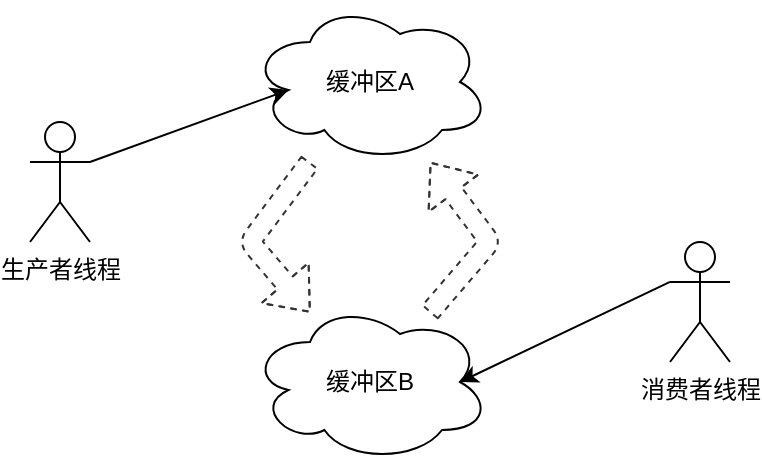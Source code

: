 <mxfile version="13.11.0" type="github"><diagram id="CB4A-OiyVOFxX1hlrwkz" name="Page-1"><mxGraphModel dx="946" dy="515" grid="1" gridSize="10" guides="1" tooltips="1" connect="1" arrows="1" fold="1" page="1" pageScale="1" pageWidth="827" pageHeight="1169" math="0" shadow="0"><root><mxCell id="0"/><mxCell id="1" parent="0"/><mxCell id="sOE_rd0oP15liOT2k4gS-1" value="生产者线程" style="shape=umlActor;verticalLabelPosition=bottom;verticalAlign=top;html=1;outlineConnect=0;" vertex="1" parent="1"><mxGeometry x="130" y="140" width="30" height="60" as="geometry"/></mxCell><mxCell id="sOE_rd0oP15liOT2k4gS-2" value="缓冲区A" style="ellipse;shape=cloud;whiteSpace=wrap;html=1;" vertex="1" parent="1"><mxGeometry x="240" y="80" width="120" height="80" as="geometry"/></mxCell><mxCell id="sOE_rd0oP15liOT2k4gS-3" value="消费者线程" style="shape=umlActor;verticalLabelPosition=bottom;verticalAlign=top;html=1;outlineConnect=0;" vertex="1" parent="1"><mxGeometry x="450" y="200" width="30" height="60" as="geometry"/></mxCell><mxCell id="sOE_rd0oP15liOT2k4gS-4" value="缓冲区B" style="ellipse;shape=cloud;whiteSpace=wrap;html=1;" vertex="1" parent="1"><mxGeometry x="240" y="230" width="120" height="80" as="geometry"/></mxCell><mxCell id="sOE_rd0oP15liOT2k4gS-6" value="" style="endArrow=classic;html=1;exitX=0;exitY=0.333;exitDx=0;exitDy=0;exitPerimeter=0;entryX=0.875;entryY=0.5;entryDx=0;entryDy=0;entryPerimeter=0;" edge="1" parent="1" source="sOE_rd0oP15liOT2k4gS-3" target="sOE_rd0oP15liOT2k4gS-4"><mxGeometry width="50" height="50" relative="1" as="geometry"><mxPoint x="440" y="240" as="sourcePoint"/><mxPoint x="370" y="260" as="targetPoint"/></mxGeometry></mxCell><mxCell id="sOE_rd0oP15liOT2k4gS-7" value="" style="endArrow=classic;html=1;exitX=1;exitY=0.333;exitDx=0;exitDy=0;exitPerimeter=0;entryX=0.16;entryY=0.55;entryDx=0;entryDy=0;entryPerimeter=0;" edge="1" parent="1" source="sOE_rd0oP15liOT2k4gS-1" target="sOE_rd0oP15liOT2k4gS-2"><mxGeometry width="50" height="50" relative="1" as="geometry"><mxPoint x="390" y="300" as="sourcePoint"/><mxPoint x="440" y="250" as="targetPoint"/></mxGeometry></mxCell><mxCell id="sOE_rd0oP15liOT2k4gS-9" value="" style="endArrow=classic;html=1;strokeWidth=1;shape=flexArrow;dashed=1;strokeColor=#333333;" edge="1" parent="1" source="sOE_rd0oP15liOT2k4gS-4"><mxGeometry width="50" height="50" relative="1" as="geometry"><mxPoint x="360" y="230" as="sourcePoint"/><mxPoint x="330" y="160" as="targetPoint"/><Array as="points"><mxPoint x="360" y="200"/></Array></mxGeometry></mxCell><mxCell id="sOE_rd0oP15liOT2k4gS-11" value="" style="endArrow=classic;html=1;strokeWidth=1;shape=flexArrow;dashed=1;strokeColor=#333333;" edge="1" parent="1" target="sOE_rd0oP15liOT2k4gS-4"><mxGeometry width="50" height="50" relative="1" as="geometry"><mxPoint x="270" y="160" as="sourcePoint"/><mxPoint x="259.768" y="235.27" as="targetPoint"/><Array as="points"><mxPoint x="240" y="200"/></Array></mxGeometry></mxCell></root></mxGraphModel></diagram></mxfile>